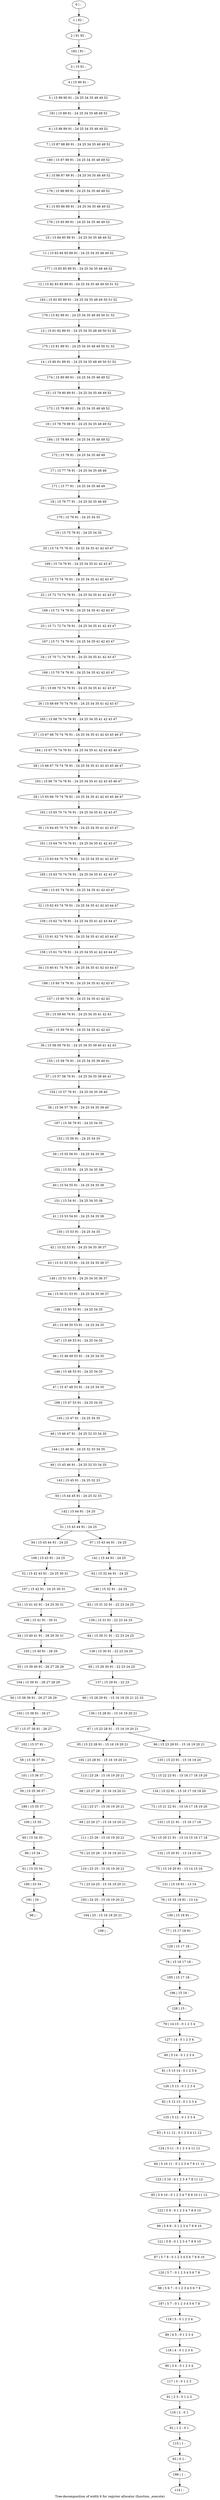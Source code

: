 digraph G {
graph [label="Tree-decomposition of width 6 for register allocator (function _execute)"]
0[label="0 | : "];
1[label="1 | 92 : "];
2[label="2 | 91 92 : "];
3[label="3 | 15 91 : "];
4[label="4 | 15 90 91 : "];
5[label="5 | 15 89 90 91 : 24 25 34 35 48 49 52 "];
6[label="6 | 15 88 89 91 : 24 25 34 35 48 49 52 "];
7[label="7 | 15 87 88 89 91 : 24 25 34 35 48 49 52 "];
8[label="8 | 15 86 87 89 91 : 24 25 34 35 48 49 52 "];
9[label="9 | 15 85 86 89 91 : 24 25 34 35 48 49 52 "];
10[label="10 | 15 84 85 89 91 : 24 25 34 35 48 49 52 "];
11[label="11 | 15 83 84 85 89 91 : 24 25 34 35 48 49 52 "];
12[label="12 | 15 82 83 85 89 91 : 24 25 34 35 48 49 50 51 52 "];
13[label="13 | 15 81 82 89 91 : 24 25 34 35 48 49 50 51 52 "];
14[label="14 | 15 80 81 89 91 : 24 25 34 35 48 49 50 51 52 "];
15[label="15 | 15 79 80 89 91 : 24 25 34 35 48 49 52 "];
16[label="16 | 15 78 79 89 91 : 24 25 34 35 48 49 52 "];
17[label="17 | 15 77 78 91 : 24 25 34 35 48 49 "];
18[label="18 | 15 76 77 91 : 24 25 34 35 48 49 "];
19[label="19 | 15 75 76 91 : 24 25 34 35 "];
20[label="20 | 15 74 75 76 91 : 24 25 34 35 41 42 43 47 "];
21[label="21 | 15 73 74 76 91 : 24 25 34 35 41 42 43 47 "];
22[label="22 | 15 72 73 74 76 91 : 24 25 34 35 41 42 43 47 "];
23[label="23 | 15 71 72 74 76 91 : 24 25 34 35 41 42 43 47 "];
24[label="24 | 15 70 71 74 76 91 : 24 25 34 35 41 42 43 47 "];
25[label="25 | 15 69 70 74 76 91 : 24 25 34 35 41 42 43 47 "];
26[label="26 | 15 68 69 70 74 76 91 : 24 25 34 35 41 42 43 47 "];
27[label="27 | 15 67 68 70 74 76 91 : 24 25 34 35 41 42 43 45 46 47 "];
28[label="28 | 15 66 67 70 74 76 91 : 24 25 34 35 41 42 43 45 46 47 "];
29[label="29 | 15 65 66 70 74 76 91 : 24 25 34 35 41 42 43 45 46 47 "];
30[label="30 | 15 64 65 70 74 76 91 : 24 25 34 35 41 42 43 47 "];
31[label="31 | 15 63 64 70 74 76 91 : 24 25 34 35 41 42 43 47 "];
32[label="32 | 15 62 63 74 76 91 : 24 25 34 35 41 42 43 44 47 "];
33[label="33 | 15 61 62 74 76 91 : 24 25 34 35 41 42 43 44 47 "];
34[label="34 | 15 60 61 74 76 91 : 24 25 34 35 41 42 43 44 47 "];
35[label="35 | 15 59 60 76 91 : 24 25 34 35 41 42 43 "];
36[label="36 | 15 58 59 76 91 : 24 25 34 35 39 40 41 42 43 "];
37[label="37 | 15 57 58 76 91 : 24 25 34 35 39 40 41 "];
38[label="38 | 15 56 57 76 91 : 24 25 34 35 39 40 "];
39[label="39 | 15 55 56 91 : 24 25 34 35 38 "];
40[label="40 | 15 54 55 91 : 24 25 34 35 38 "];
41[label="41 | 15 53 54 91 : 24 25 34 35 38 "];
42[label="42 | 15 52 53 91 : 24 25 34 35 36 37 "];
43[label="43 | 15 51 52 53 91 : 24 25 34 35 36 37 "];
44[label="44 | 15 50 51 53 91 : 24 25 34 35 36 37 "];
45[label="45 | 15 49 50 53 91 : 24 25 34 35 "];
46[label="46 | 15 48 49 53 91 : 24 25 34 35 "];
47[label="47 | 15 47 48 53 91 : 24 25 34 35 "];
48[label="48 | 15 46 47 91 : 24 25 32 33 34 35 "];
49[label="49 | 15 45 46 91 : 24 25 32 33 34 35 "];
50[label="50 | 15 44 45 91 : 24 25 32 33 "];
51[label="51 | 15 43 44 91 : 24 25 "];
52[label="52 | 15 42 43 91 : 24 25 30 31 "];
53[label="53 | 15 41 42 91 : 24 25 30 31 "];
54[label="54 | 15 40 41 91 : 28 29 30 31 "];
55[label="55 | 15 39 40 91 : 26 27 28 29 "];
56[label="56 | 15 38 39 91 : 26 27 28 29 "];
57[label="57 | 15 37 38 91 : 26 27 "];
58[label="58 | 15 36 37 91 : "];
59[label="59 | 15 35 36 37 : "];
60[label="60 | 15 34 35 : "];
61[label="61 | 15 33 34 : "];
62[label="62 | 15 32 44 91 : 24 25 "];
63[label="63 | 15 31 32 91 : 22 23 24 25 "];
64[label="64 | 15 30 31 91 : 22 23 24 25 "];
65[label="65 | 15 29 30 91 : 22 23 24 25 "];
66[label="66 | 15 28 29 91 : 15 16 19 20 21 22 23 "];
67[label="67 | 15 23 28 91 : 15 16 19 20 21 "];
68[label="68 | 23 27 28 : 15 16 19 20 21 "];
69[label="69 | 23 26 27 : 15 16 19 20 21 "];
70[label="70 | 23 25 26 : 15 16 19 20 21 "];
71[label="71 | 23 24 25 : 15 16 19 20 21 "];
72[label="72 | 15 22 23 91 : 15 16 17 18 19 20 "];
73[label="73 | 15 21 22 91 : 15 16 17 18 19 20 "];
74[label="74 | 15 20 21 91 : 13 14 15 16 17 18 "];
75[label="75 | 15 19 20 91 : 13 14 15 16 "];
76[label="76 | 15 18 19 91 : 13 14 "];
77[label="77 | 15 17 18 91 : "];
78[label="78 | 15 16 17 18 : "];
79[label="79 | 14 15 : 0 1 2 3 4 "];
80[label="80 | 5 14 : 0 1 2 3 4 "];
81[label="81 | 5 13 14 : 0 1 2 3 4 "];
82[label="82 | 5 12 13 : 0 1 2 3 4 "];
83[label="83 | 5 11 12 : 0 1 2 3 4 11 12 "];
84[label="84 | 5 10 11 : 0 1 2 3 4 7 8 11 12 "];
85[label="85 | 5 9 10 : 0 1 2 3 4 7 8 9 10 11 12 "];
86[label="86 | 5 8 9 : 0 1 2 3 4 7 8 9 10 "];
87[label="87 | 5 7 8 : 0 1 2 3 4 5 6 7 8 9 10 "];
88[label="88 | 5 6 7 : 0 1 2 3 4 5 6 7 8 "];
89[label="89 | 4 5 : 0 1 2 3 4 "];
90[label="90 | 3 4 : 0 1 2 3 4 "];
91[label="91 | 2 3 : 0 1 2 3 "];
92[label="92 | 1 2 : 0 1 "];
93[label="93 | 0 1 : "];
94[label="94 | 15 43 44 91 : 24 25 "];
95[label="95 | 15 23 28 91 : 15 16 19 20 21 "];
96[label="96 | 15 23 28 91 : 15 16 19 20 21 "];
97[label="97 | 15 43 44 91 : 24 25 "];
98[label="98 | : "];
99[label="99 | 15 34 : "];
100[label="100 | 15 35 : "];
101[label="101 | 15 36 37 : "];
102[label="102 | 15 37 91 : "];
103[label="103 | 15 38 91 : 26 27 "];
104[label="104 | 15 39 91 : 26 27 28 29 "];
105[label="105 | 15 40 91 : 28 29 "];
106[label="106 | 15 41 91 : 30 31 "];
107[label="107 | 15 42 91 : 24 25 30 31 "];
108[label="108 | 15 43 91 : 24 25 "];
109[label="109 | : "];
110[label="110 | 23 25 : 15 16 19 20 21 "];
111[label="111 | 23 26 : 15 16 19 20 21 "];
112[label="112 | 23 27 : 15 16 19 20 21 "];
113[label="113 | 23 28 : 15 16 19 20 21 "];
114[label="114 | : "];
115[label="115 | 1 : "];
116[label="116 | 2 : 0 1 "];
117[label="117 | 3 : 0 1 2 3 "];
118[label="118 | 4 : 0 1 2 3 4 "];
119[label="119 | 5 : 0 1 2 3 4 "];
120[label="120 | 5 7 : 0 1 2 3 4 5 6 7 8 "];
121[label="121 | 5 8 : 0 1 2 3 4 7 8 9 10 "];
122[label="122 | 5 9 : 0 1 2 3 4 7 8 9 10 "];
123[label="123 | 5 10 : 0 1 2 3 4 7 8 11 12 "];
124[label="124 | 5 11 : 0 1 2 3 4 11 12 "];
125[label="125 | 5 12 : 0 1 2 3 4 "];
126[label="126 | 5 13 : 0 1 2 3 4 "];
127[label="127 | 14 : 0 1 2 3 4 "];
128[label="128 | 15 : "];
129[label="129 | 15 17 18 : "];
130[label="130 | 15 18 91 : "];
131[label="131 | 15 19 91 : 13 14 "];
132[label="132 | 15 20 91 : 13 14 15 16 "];
133[label="133 | 15 21 91 : 15 16 17 18 "];
134[label="134 | 15 22 91 : 15 16 17 18 19 20 "];
135[label="135 | 15 23 91 : 15 16 19 20 "];
136[label="136 | 15 28 91 : 15 16 19 20 21 "];
137[label="137 | 15 29 91 : 22 23 "];
138[label="138 | 15 30 91 : 22 23 24 25 "];
139[label="139 | 15 31 91 : 22 23 24 25 "];
140[label="140 | 15 32 91 : 24 25 "];
141[label="141 | 15 44 91 : 24 25 "];
142[label="142 | 15 44 91 : 24 25 "];
143[label="143 | 15 45 91 : 24 25 32 33 "];
144[label="144 | 15 46 91 : 24 25 32 33 34 35 "];
145[label="145 | 15 47 91 : 24 25 34 35 "];
146[label="146 | 15 48 53 91 : 24 25 34 35 "];
147[label="147 | 15 49 53 91 : 24 25 34 35 "];
148[label="148 | 15 50 53 91 : 24 25 34 35 "];
149[label="149 | 15 51 53 91 : 24 25 34 35 36 37 "];
150[label="150 | 15 53 91 : 24 25 34 35 "];
151[label="151 | 15 54 91 : 24 25 34 35 38 "];
152[label="152 | 15 55 91 : 24 25 34 35 38 "];
153[label="153 | 15 56 91 : 24 25 34 35 "];
154[label="154 | 15 57 76 91 : 24 25 34 35 39 40 "];
155[label="155 | 15 58 76 91 : 24 25 34 35 39 40 41 "];
156[label="156 | 15 59 76 91 : 24 25 34 35 41 42 43 "];
157[label="157 | 15 60 76 91 : 24 25 34 35 41 42 43 "];
158[label="158 | 15 61 74 76 91 : 24 25 34 35 41 42 43 44 47 "];
159[label="159 | 15 62 74 76 91 : 24 25 34 35 41 42 43 44 47 "];
160[label="160 | 15 63 74 76 91 : 24 25 34 35 41 42 43 47 "];
161[label="161 | 15 64 70 74 76 91 : 24 25 34 35 41 42 43 47 "];
162[label="162 | 15 65 70 74 76 91 : 24 25 34 35 41 42 43 47 "];
163[label="163 | 15 66 70 74 76 91 : 24 25 34 35 41 42 43 45 46 47 "];
164[label="164 | 15 67 70 74 76 91 : 24 25 34 35 41 42 43 45 46 47 "];
165[label="165 | 15 68 70 74 76 91 : 24 25 34 35 41 42 43 47 "];
166[label="166 | 15 70 74 76 91 : 24 25 34 35 41 42 43 47 "];
167[label="167 | 15 71 74 76 91 : 24 25 34 35 41 42 43 47 "];
168[label="168 | 15 72 74 76 91 : 24 25 34 35 41 42 43 47 "];
169[label="169 | 15 74 76 91 : 24 25 34 35 41 42 43 47 "];
170[label="170 | 15 76 91 : 24 25 34 35 "];
171[label="171 | 15 77 91 : 24 25 34 35 48 49 "];
172[label="172 | 15 78 91 : 24 25 34 35 48 49 "];
173[label="173 | 15 79 89 91 : 24 25 34 35 48 49 52 "];
174[label="174 | 15 80 89 91 : 24 25 34 35 48 49 52 "];
175[label="175 | 15 81 89 91 : 24 25 34 35 48 49 50 51 52 "];
176[label="176 | 15 82 89 91 : 24 25 34 35 48 49 50 51 52 "];
177[label="177 | 15 83 85 89 91 : 24 25 34 35 48 49 52 "];
178[label="178 | 15 85 89 91 : 24 25 34 35 48 49 52 "];
179[label="179 | 15 86 89 91 : 24 25 34 35 48 49 52 "];
180[label="180 | 15 87 89 91 : 24 25 34 35 48 49 52 "];
181[label="181 | 15 89 91 : 24 25 34 35 48 49 52 "];
182[label="182 | 91 : "];
183[label="183 | 15 82 85 89 91 : 24 25 34 35 48 49 50 51 52 "];
184[label="184 | 15 78 89 91 : 24 25 34 35 48 49 52 "];
185[label="185 | 15 63 70 74 76 91 : 24 25 34 35 41 42 43 47 "];
186[label="186 | 15 60 74 76 91 : 24 25 34 35 41 42 43 47 "];
187[label="187 | 15 56 76 91 : 24 25 34 35 "];
188[label="188 | 15 47 53 91 : 24 25 34 35 "];
189[label="189 | 15 35 37 : "];
190[label="190 | 33 34 : "];
191[label="191 | 34 : "];
192[label="192 | 23 28 91 : 15 16 19 20 21 "];
193[label="193 | 24 25 : 15 16 19 20 21 "];
194[label="194 | 25 : 15 16 19 20 21 "];
195[label="195 | 15 17 18 : "];
196[label="196 | 15 18 : "];
197[label="197 | 5 7 : 0 1 2 3 4 5 6 7 8 "];
198[label="198 | 1 : "];
0->1 ;
1->2 ;
3->4 ;
4->5 ;
6->7 ;
10->11 ;
19->20 ;
21->22 ;
25->26 ;
42->43 ;
80->81 ;
51->94 ;
67->95 ;
67->96 ;
51->97 ;
99->61 ;
60->99 ;
100->60 ;
101->59 ;
58->101 ;
102->58 ;
57->102 ;
103->57 ;
56->103 ;
104->56 ;
55->104 ;
105->55 ;
54->105 ;
106->54 ;
53->106 ;
107->53 ;
52->107 ;
108->52 ;
94->108 ;
110->71 ;
70->110 ;
111->70 ;
69->111 ;
112->69 ;
68->112 ;
113->68 ;
115->93 ;
92->115 ;
116->92 ;
91->116 ;
117->91 ;
90->117 ;
118->90 ;
89->118 ;
119->89 ;
120->88 ;
87->120 ;
121->87 ;
86->121 ;
122->86 ;
85->122 ;
123->85 ;
84->123 ;
124->84 ;
83->124 ;
125->83 ;
82->125 ;
126->82 ;
81->126 ;
127->80 ;
79->127 ;
128->79 ;
129->78 ;
77->129 ;
130->77 ;
76->130 ;
131->76 ;
75->131 ;
132->75 ;
74->132 ;
133->74 ;
73->133 ;
134->73 ;
72->134 ;
135->72 ;
96->135 ;
136->67 ;
66->136 ;
137->66 ;
65->137 ;
138->65 ;
64->138 ;
139->64 ;
63->139 ;
140->63 ;
62->140 ;
141->62 ;
97->141 ;
142->51 ;
50->142 ;
143->50 ;
49->143 ;
144->49 ;
48->144 ;
145->48 ;
146->47 ;
46->146 ;
147->46 ;
45->147 ;
148->45 ;
44->148 ;
149->44 ;
43->149 ;
150->42 ;
41->150 ;
151->41 ;
40->151 ;
152->40 ;
39->152 ;
153->39 ;
154->38 ;
37->154 ;
155->37 ;
36->155 ;
156->36 ;
35->156 ;
157->35 ;
158->34 ;
33->158 ;
159->33 ;
32->159 ;
160->32 ;
161->31 ;
30->161 ;
162->30 ;
29->162 ;
163->29 ;
28->163 ;
164->28 ;
27->164 ;
165->27 ;
26->165 ;
166->25 ;
24->166 ;
167->24 ;
23->167 ;
168->23 ;
22->168 ;
169->21 ;
20->169 ;
170->19 ;
18->170 ;
171->18 ;
17->171 ;
172->17 ;
173->16 ;
15->173 ;
174->15 ;
14->174 ;
175->14 ;
13->175 ;
176->13 ;
177->12 ;
11->177 ;
178->10 ;
9->178 ;
179->9 ;
8->179 ;
180->8 ;
7->180 ;
181->6 ;
5->181 ;
182->3 ;
2->182 ;
183->176 ;
12->183 ;
184->172 ;
16->184 ;
185->160 ;
31->185 ;
186->157 ;
34->186 ;
187->153 ;
38->187 ;
188->145 ;
47->188 ;
189->100 ;
59->189 ;
61->190 ;
191->98 ;
190->191 ;
192->113 ;
95->192 ;
71->193 ;
194->109 ;
193->194 ;
78->195 ;
196->128 ;
195->196 ;
197->119 ;
88->197 ;
198->114 ;
93->198 ;
}
